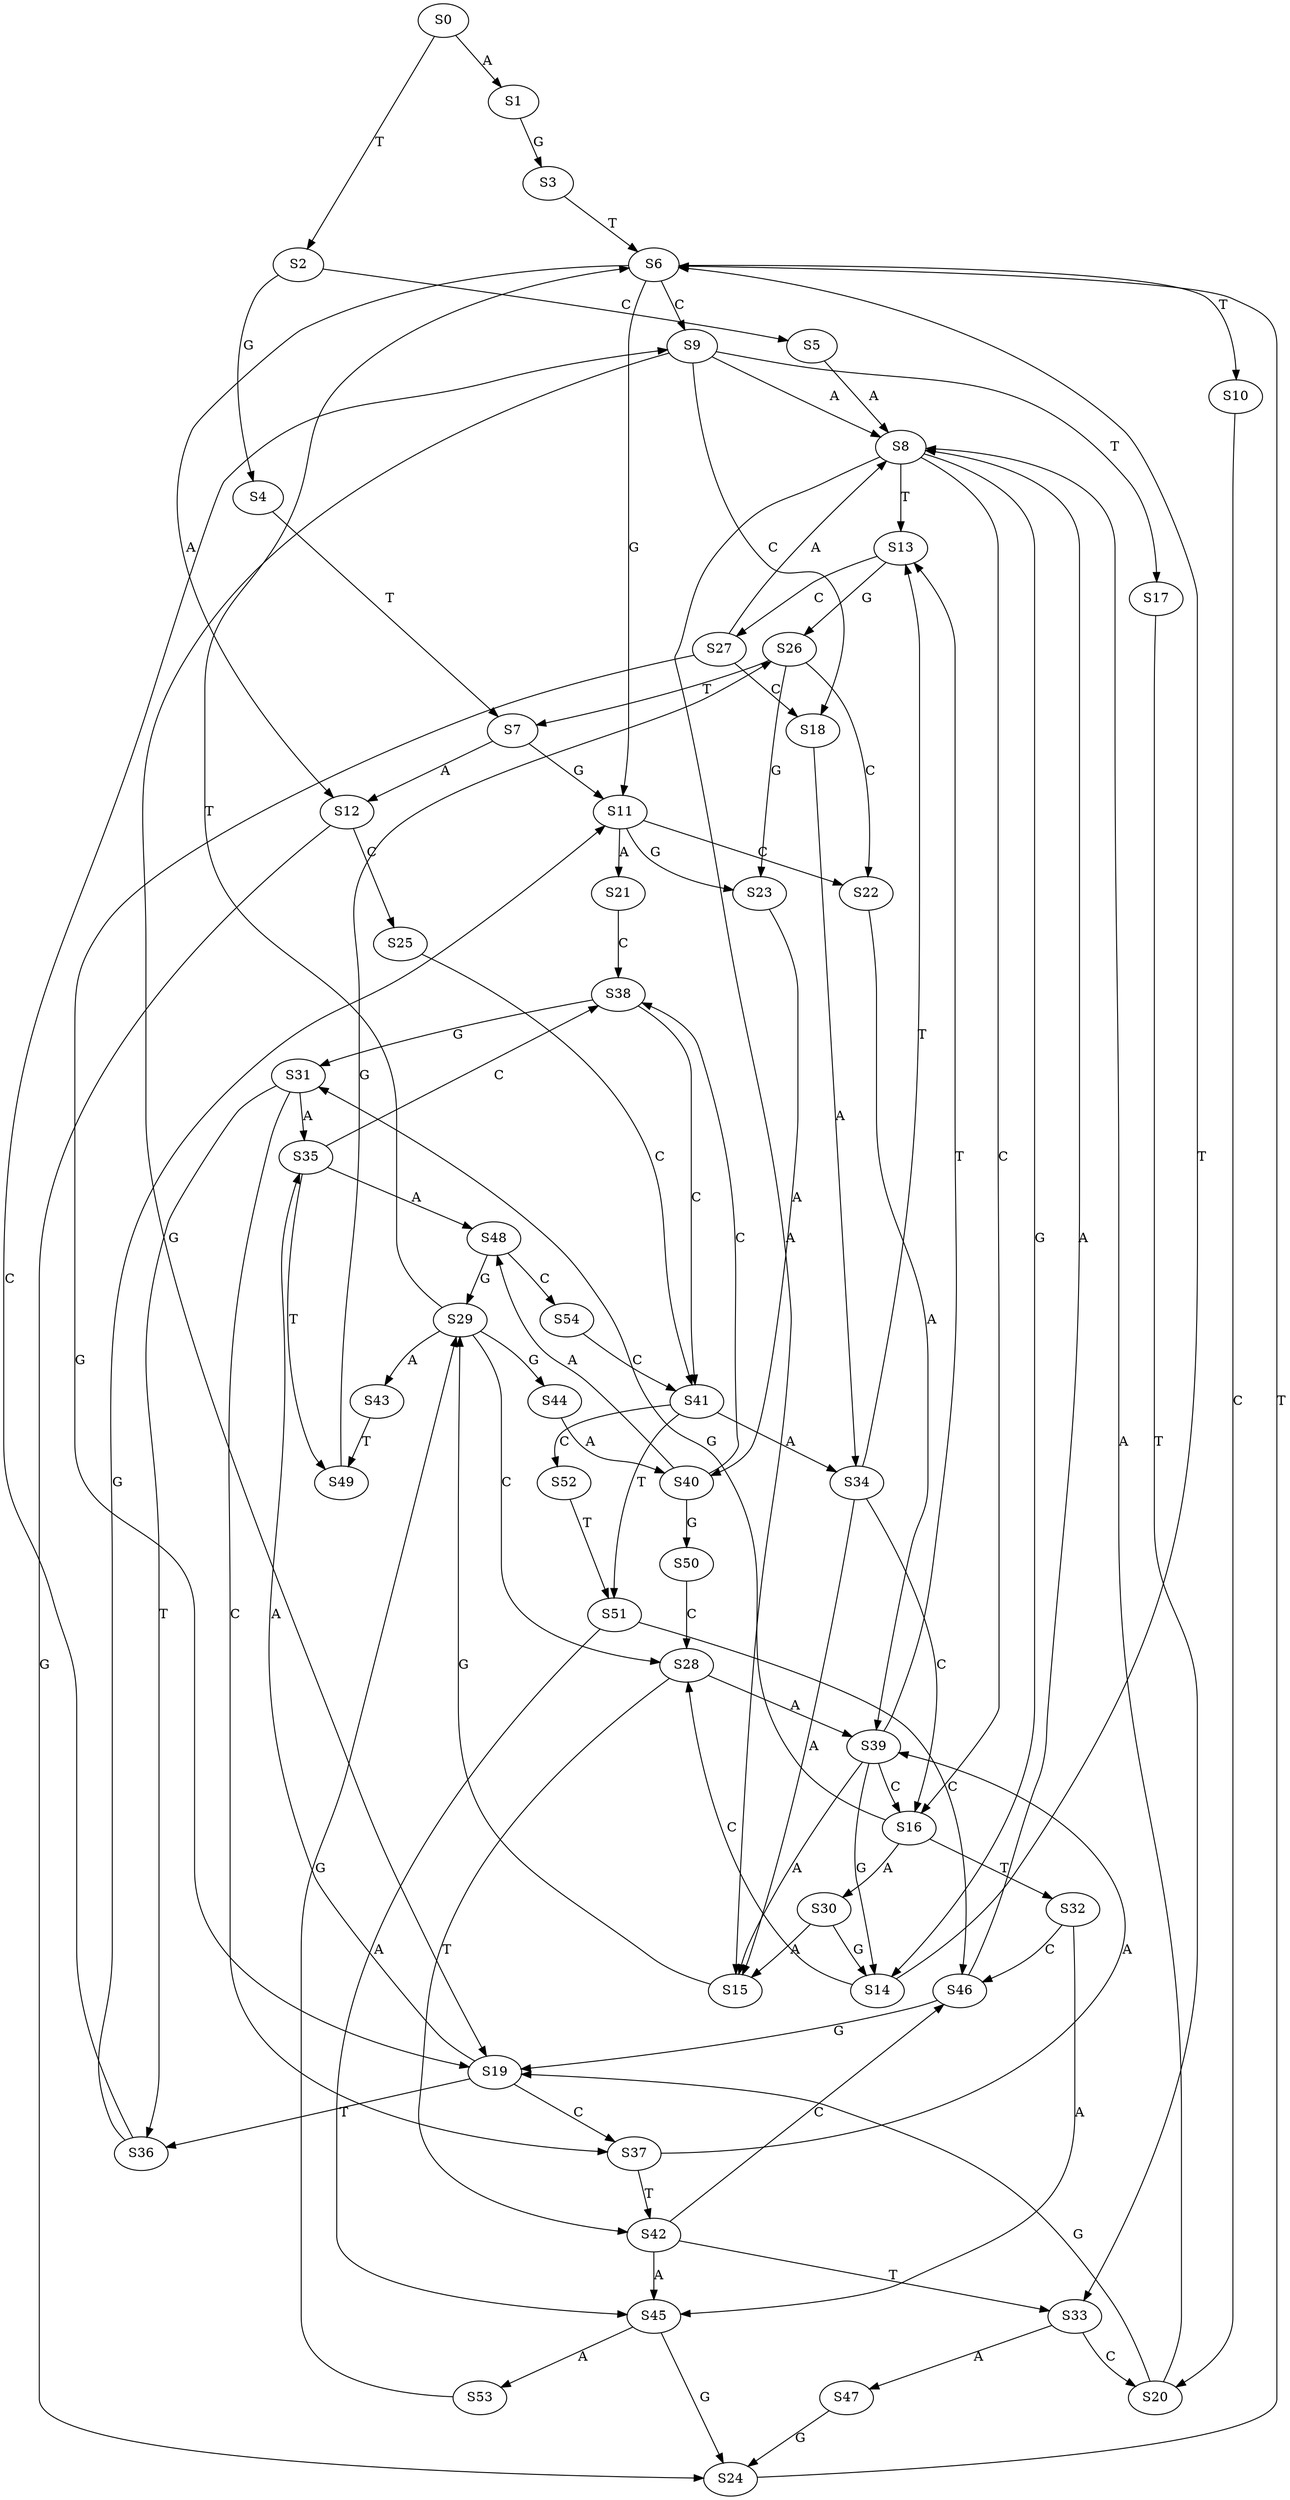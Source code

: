 strict digraph  {
	S0 -> S1 [ label = A ];
	S0 -> S2 [ label = T ];
	S1 -> S3 [ label = G ];
	S2 -> S4 [ label = G ];
	S2 -> S5 [ label = C ];
	S3 -> S6 [ label = T ];
	S4 -> S7 [ label = T ];
	S5 -> S8 [ label = A ];
	S6 -> S9 [ label = C ];
	S6 -> S10 [ label = T ];
	S6 -> S11 [ label = G ];
	S6 -> S12 [ label = A ];
	S7 -> S11 [ label = G ];
	S7 -> S12 [ label = A ];
	S8 -> S13 [ label = T ];
	S8 -> S14 [ label = G ];
	S8 -> S15 [ label = A ];
	S8 -> S16 [ label = C ];
	S9 -> S8 [ label = A ];
	S9 -> S17 [ label = T ];
	S9 -> S18 [ label = C ];
	S9 -> S19 [ label = G ];
	S10 -> S20 [ label = C ];
	S11 -> S21 [ label = A ];
	S11 -> S22 [ label = C ];
	S11 -> S23 [ label = G ];
	S12 -> S24 [ label = G ];
	S12 -> S25 [ label = C ];
	S13 -> S26 [ label = G ];
	S13 -> S27 [ label = C ];
	S14 -> S28 [ label = C ];
	S14 -> S6 [ label = T ];
	S15 -> S29 [ label = G ];
	S16 -> S30 [ label = A ];
	S16 -> S31 [ label = G ];
	S16 -> S32 [ label = T ];
	S17 -> S33 [ label = T ];
	S18 -> S34 [ label = A ];
	S19 -> S35 [ label = A ];
	S19 -> S36 [ label = T ];
	S19 -> S37 [ label = C ];
	S20 -> S8 [ label = A ];
	S20 -> S19 [ label = G ];
	S21 -> S38 [ label = C ];
	S22 -> S39 [ label = A ];
	S23 -> S40 [ label = A ];
	S24 -> S6 [ label = T ];
	S25 -> S41 [ label = C ];
	S26 -> S22 [ label = C ];
	S26 -> S23 [ label = G ];
	S26 -> S7 [ label = T ];
	S27 -> S18 [ label = C ];
	S27 -> S19 [ label = G ];
	S27 -> S8 [ label = A ];
	S28 -> S42 [ label = T ];
	S28 -> S39 [ label = A ];
	S29 -> S6 [ label = T ];
	S29 -> S43 [ label = A ];
	S29 -> S44 [ label = G ];
	S29 -> S28 [ label = C ];
	S30 -> S14 [ label = G ];
	S30 -> S15 [ label = A ];
	S31 -> S37 [ label = C ];
	S31 -> S35 [ label = A ];
	S31 -> S36 [ label = T ];
	S32 -> S45 [ label = A ];
	S32 -> S46 [ label = C ];
	S33 -> S47 [ label = A ];
	S33 -> S20 [ label = C ];
	S34 -> S15 [ label = A ];
	S34 -> S13 [ label = T ];
	S34 -> S16 [ label = C ];
	S35 -> S48 [ label = A ];
	S35 -> S38 [ label = C ];
	S35 -> S49 [ label = T ];
	S36 -> S9 [ label = C ];
	S36 -> S11 [ label = G ];
	S37 -> S42 [ label = T ];
	S37 -> S39 [ label = A ];
	S38 -> S31 [ label = G ];
	S38 -> S41 [ label = C ];
	S39 -> S14 [ label = G ];
	S39 -> S16 [ label = C ];
	S39 -> S13 [ label = T ];
	S39 -> S15 [ label = A ];
	S40 -> S48 [ label = A ];
	S40 -> S38 [ label = C ];
	S40 -> S50 [ label = G ];
	S41 -> S34 [ label = A ];
	S41 -> S51 [ label = T ];
	S41 -> S52 [ label = C ];
	S42 -> S33 [ label = T ];
	S42 -> S45 [ label = A ];
	S42 -> S46 [ label = C ];
	S43 -> S49 [ label = T ];
	S44 -> S40 [ label = A ];
	S45 -> S24 [ label = G ];
	S45 -> S53 [ label = A ];
	S46 -> S8 [ label = A ];
	S46 -> S19 [ label = G ];
	S47 -> S24 [ label = G ];
	S48 -> S54 [ label = C ];
	S48 -> S29 [ label = G ];
	S49 -> S26 [ label = G ];
	S50 -> S28 [ label = C ];
	S51 -> S45 [ label = A ];
	S51 -> S46 [ label = C ];
	S52 -> S51 [ label = T ];
	S53 -> S29 [ label = G ];
	S54 -> S41 [ label = C ];
}
